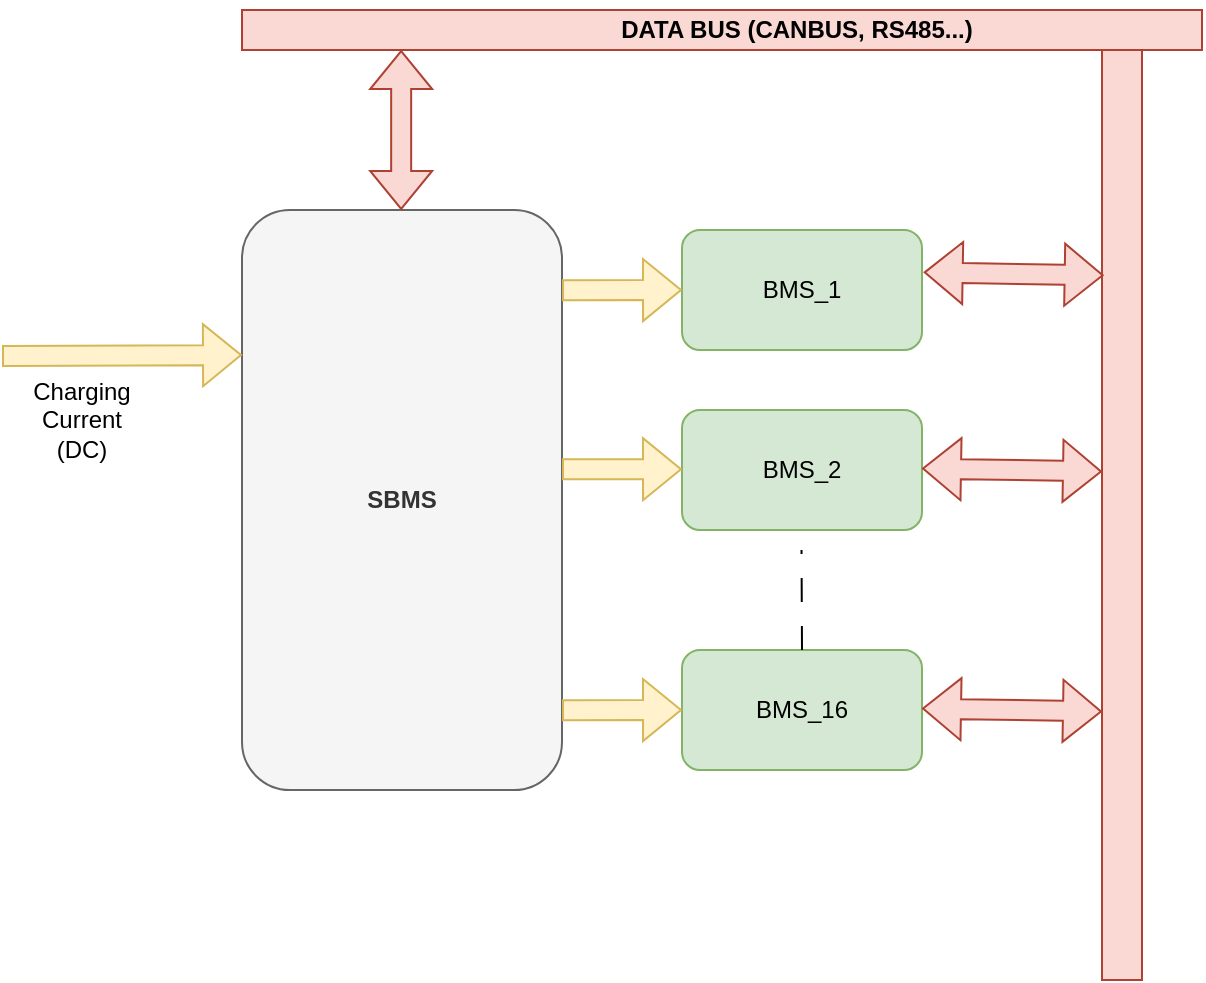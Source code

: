 <mxfile version="20.8.16" type="device"><diagram name="Page-1" id="1zopmdBEFtyTzBQikMdN"><mxGraphModel dx="725" dy="548" grid="1" gridSize="10" guides="1" tooltips="1" connect="1" arrows="1" fold="1" page="1" pageScale="1" pageWidth="850" pageHeight="1100" math="0" shadow="0"><root><mxCell id="0"/><mxCell id="1" parent="0"/><mxCell id="7M6oPIP6Dmr6AI3Uqq-7-22" value="" style="rounded=0;whiteSpace=wrap;html=1;direction=south;fillColor=#fad9d5;strokeColor=#ae4132;" vertex="1" parent="1"><mxGeometry x="790" y="45" width="20" height="480" as="geometry"/></mxCell><mxCell id="7M6oPIP6Dmr6AI3Uqq-7-1" value="&lt;b&gt;SBMS&lt;/b&gt;" style="rounded=1;whiteSpace=wrap;html=1;fillColor=#f5f5f5;strokeColor=#666666;fontColor=#333333;" vertex="1" parent="1"><mxGeometry x="360" y="140" width="160" height="290" as="geometry"/></mxCell><mxCell id="7M6oPIP6Dmr6AI3Uqq-7-2" value="BMS_1" style="rounded=1;whiteSpace=wrap;html=1;fillColor=#d5e8d4;strokeColor=#82b366;" vertex="1" parent="1"><mxGeometry x="580" y="150" width="120" height="60" as="geometry"/></mxCell><mxCell id="7M6oPIP6Dmr6AI3Uqq-7-3" value="BMS_2" style="rounded=1;whiteSpace=wrap;html=1;fillColor=#d5e8d4;strokeColor=#82b366;" vertex="1" parent="1"><mxGeometry x="580" y="240" width="120" height="60" as="geometry"/></mxCell><mxCell id="7M6oPIP6Dmr6AI3Uqq-7-4" value="BMS_16" style="rounded=1;whiteSpace=wrap;html=1;fillColor=#d5e8d4;strokeColor=#82b366;" vertex="1" parent="1"><mxGeometry x="580" y="360" width="120" height="60" as="geometry"/></mxCell><mxCell id="7M6oPIP6Dmr6AI3Uqq-7-10" value="" style="endArrow=none;html=1;rounded=0;dashed=1;dashPattern=12 12;" edge="1" parent="1"><mxGeometry width="50" height="50" relative="1" as="geometry"><mxPoint x="640" y="360" as="sourcePoint"/><mxPoint x="639.76" y="310" as="targetPoint"/></mxGeometry></mxCell><mxCell id="7M6oPIP6Dmr6AI3Uqq-7-12" value="" style="shape=flexArrow;endArrow=classic;html=1;rounded=0;entryX=0;entryY=0.25;entryDx=0;entryDy=0;fillColor=#fff2cc;strokeColor=#d6b656;" edge="1" parent="1" target="7M6oPIP6Dmr6AI3Uqq-7-1"><mxGeometry width="50" height="50" relative="1" as="geometry"><mxPoint x="240" y="213" as="sourcePoint"/><mxPoint x="290" y="160" as="targetPoint"/></mxGeometry></mxCell><mxCell id="7M6oPIP6Dmr6AI3Uqq-7-13" value="Charging Current (DC)" style="text;html=1;strokeColor=none;fillColor=none;align=center;verticalAlign=middle;whiteSpace=wrap;rounded=0;" vertex="1" parent="1"><mxGeometry x="250" y="230" width="60" height="30" as="geometry"/></mxCell><mxCell id="7M6oPIP6Dmr6AI3Uqq-7-16" value="" style="shape=flexArrow;endArrow=classic;html=1;rounded=0;fillColor=#fff2cc;strokeColor=#d6b656;" edge="1" parent="1"><mxGeometry width="50" height="50" relative="1" as="geometry"><mxPoint x="520" y="180.08" as="sourcePoint"/><mxPoint x="580" y="180" as="targetPoint"/></mxGeometry></mxCell><mxCell id="7M6oPIP6Dmr6AI3Uqq-7-17" value="" style="shape=flexArrow;endArrow=classic;html=1;rounded=0;fillColor=#fff2cc;strokeColor=#d6b656;" edge="1" parent="1"><mxGeometry width="50" height="50" relative="1" as="geometry"><mxPoint x="520" y="269.66" as="sourcePoint"/><mxPoint x="580" y="269.58" as="targetPoint"/></mxGeometry></mxCell><mxCell id="7M6oPIP6Dmr6AI3Uqq-7-18" value="" style="shape=flexArrow;endArrow=classic;html=1;rounded=0;fillColor=#fff2cc;strokeColor=#d6b656;" edge="1" parent="1"><mxGeometry width="50" height="50" relative="1" as="geometry"><mxPoint x="520" y="390.08" as="sourcePoint"/><mxPoint x="580" y="390" as="targetPoint"/></mxGeometry></mxCell><mxCell id="7M6oPIP6Dmr6AI3Uqq-7-20" value="" style="shape=flexArrow;endArrow=classic;startArrow=classic;html=1;rounded=0;fillColor=#fad9d5;strokeColor=#ae4132;" edge="1" parent="1"><mxGeometry width="100" height="100" relative="1" as="geometry"><mxPoint x="439.58" y="140" as="sourcePoint"/><mxPoint x="439.58" y="60" as="targetPoint"/></mxGeometry></mxCell><mxCell id="7M6oPIP6Dmr6AI3Uqq-7-21" value="" style="rounded=0;whiteSpace=wrap;html=1;fillColor=#fad9d5;strokeColor=#ae4132;" vertex="1" parent="1"><mxGeometry x="360" y="40" width="480" height="20" as="geometry"/></mxCell><mxCell id="7M6oPIP6Dmr6AI3Uqq-7-23" value="" style="shape=flexArrow;endArrow=classic;startArrow=classic;html=1;rounded=0;fillColor=#fad9d5;strokeColor=#ae4132;exitX=1.007;exitY=0.353;exitDx=0;exitDy=0;exitPerimeter=0;entryX=0.266;entryY=0.958;entryDx=0;entryDy=0;entryPerimeter=0;" edge="1" parent="1" source="7M6oPIP6Dmr6AI3Uqq-7-2" target="7M6oPIP6Dmr6AI3Uqq-7-22"><mxGeometry width="100" height="100" relative="1" as="geometry"><mxPoint x="750" y="120" as="sourcePoint"/><mxPoint x="750" y="200" as="targetPoint"/></mxGeometry></mxCell><mxCell id="7M6oPIP6Dmr6AI3Uqq-7-24" value="" style="shape=flexArrow;endArrow=classic;startArrow=classic;html=1;rounded=0;fillColor=#fad9d5;strokeColor=#ae4132;exitX=1.007;exitY=0.353;exitDx=0;exitDy=0;exitPerimeter=0;entryX=0.266;entryY=0.958;entryDx=0;entryDy=0;entryPerimeter=0;" edge="1" parent="1"><mxGeometry width="100" height="100" relative="1" as="geometry"><mxPoint x="700.0" y="269.25" as="sourcePoint"/><mxPoint x="790.0" y="270.75" as="targetPoint"/></mxGeometry></mxCell><mxCell id="7M6oPIP6Dmr6AI3Uqq-7-25" value="" style="shape=flexArrow;endArrow=classic;startArrow=classic;html=1;rounded=0;fillColor=#fad9d5;strokeColor=#ae4132;exitX=1.007;exitY=0.353;exitDx=0;exitDy=0;exitPerimeter=0;entryX=0.266;entryY=0.958;entryDx=0;entryDy=0;entryPerimeter=0;" edge="1" parent="1"><mxGeometry width="100" height="100" relative="1" as="geometry"><mxPoint x="700.0" y="389.25" as="sourcePoint"/><mxPoint x="790.0" y="390.75" as="targetPoint"/></mxGeometry></mxCell><mxCell id="7M6oPIP6Dmr6AI3Uqq-7-26" value="&lt;b&gt;DATA BUS (CANBUS, RS485...)&lt;/b&gt;" style="text;html=1;strokeColor=none;fillColor=none;align=center;verticalAlign=middle;whiteSpace=wrap;rounded=0;" vertex="1" parent="1"><mxGeometry x="515" y="35" width="245" height="30" as="geometry"/></mxCell></root></mxGraphModel></diagram></mxfile>